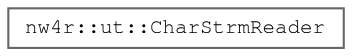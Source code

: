 digraph "Graphical Class Hierarchy"
{
 // LATEX_PDF_SIZE
  bgcolor="transparent";
  edge [fontname=FreeMono,fontsize=10,labelfontname=FreeMono,labelfontsize=10];
  node [fontname=FreeMono,fontsize=10,shape=box,height=0.2,width=0.4];
  rankdir="LR";
  Node0 [label="nw4r::ut::CharStrmReader",height=0.2,width=0.4,color="grey40", fillcolor="white", style="filled",URL="$structnw4r_1_1ut_1_1_char_strm_reader.html",tooltip=" "];
}
